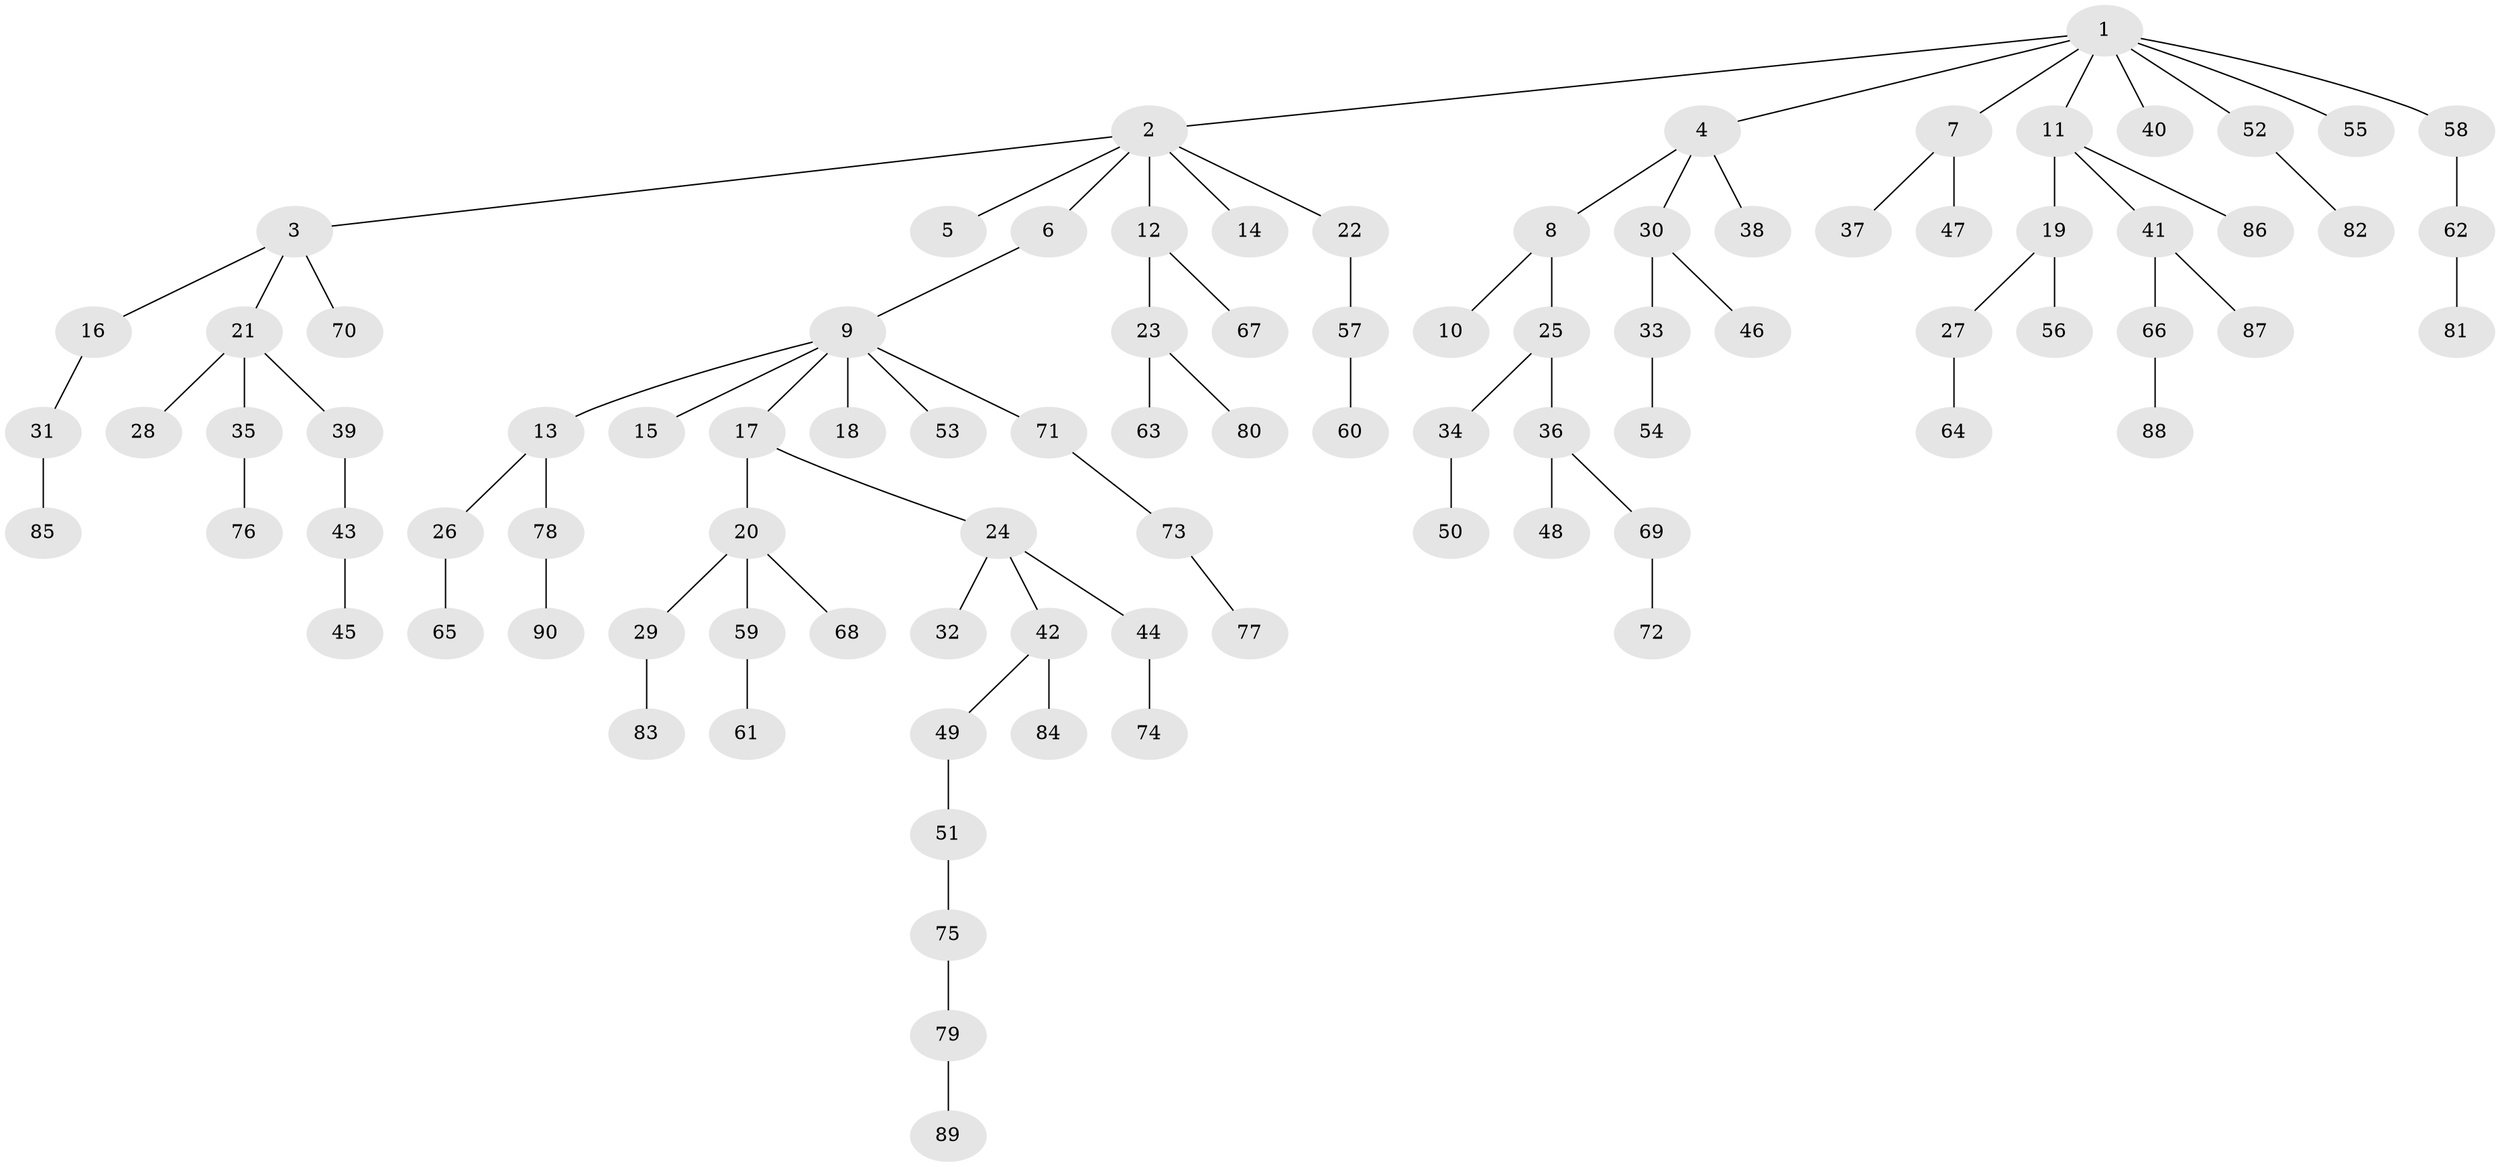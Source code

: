// coarse degree distribution, {10: 0.017543859649122806, 8: 0.017543859649122806, 3: 0.10526315789473684, 5: 0.03508771929824561, 1: 0.5789473684210527, 7: 0.017543859649122806, 2: 0.22807017543859648}
// Generated by graph-tools (version 1.1) at 2025/42/03/06/25 10:42:02]
// undirected, 90 vertices, 89 edges
graph export_dot {
graph [start="1"]
  node [color=gray90,style=filled];
  1;
  2;
  3;
  4;
  5;
  6;
  7;
  8;
  9;
  10;
  11;
  12;
  13;
  14;
  15;
  16;
  17;
  18;
  19;
  20;
  21;
  22;
  23;
  24;
  25;
  26;
  27;
  28;
  29;
  30;
  31;
  32;
  33;
  34;
  35;
  36;
  37;
  38;
  39;
  40;
  41;
  42;
  43;
  44;
  45;
  46;
  47;
  48;
  49;
  50;
  51;
  52;
  53;
  54;
  55;
  56;
  57;
  58;
  59;
  60;
  61;
  62;
  63;
  64;
  65;
  66;
  67;
  68;
  69;
  70;
  71;
  72;
  73;
  74;
  75;
  76;
  77;
  78;
  79;
  80;
  81;
  82;
  83;
  84;
  85;
  86;
  87;
  88;
  89;
  90;
  1 -- 2;
  1 -- 4;
  1 -- 7;
  1 -- 11;
  1 -- 40;
  1 -- 52;
  1 -- 55;
  1 -- 58;
  2 -- 3;
  2 -- 5;
  2 -- 6;
  2 -- 12;
  2 -- 14;
  2 -- 22;
  3 -- 16;
  3 -- 21;
  3 -- 70;
  4 -- 8;
  4 -- 30;
  4 -- 38;
  6 -- 9;
  7 -- 37;
  7 -- 47;
  8 -- 10;
  8 -- 25;
  9 -- 13;
  9 -- 15;
  9 -- 17;
  9 -- 18;
  9 -- 53;
  9 -- 71;
  11 -- 19;
  11 -- 41;
  11 -- 86;
  12 -- 23;
  12 -- 67;
  13 -- 26;
  13 -- 78;
  16 -- 31;
  17 -- 20;
  17 -- 24;
  19 -- 27;
  19 -- 56;
  20 -- 29;
  20 -- 59;
  20 -- 68;
  21 -- 28;
  21 -- 35;
  21 -- 39;
  22 -- 57;
  23 -- 63;
  23 -- 80;
  24 -- 32;
  24 -- 42;
  24 -- 44;
  25 -- 34;
  25 -- 36;
  26 -- 65;
  27 -- 64;
  29 -- 83;
  30 -- 33;
  30 -- 46;
  31 -- 85;
  33 -- 54;
  34 -- 50;
  35 -- 76;
  36 -- 48;
  36 -- 69;
  39 -- 43;
  41 -- 66;
  41 -- 87;
  42 -- 49;
  42 -- 84;
  43 -- 45;
  44 -- 74;
  49 -- 51;
  51 -- 75;
  52 -- 82;
  57 -- 60;
  58 -- 62;
  59 -- 61;
  62 -- 81;
  66 -- 88;
  69 -- 72;
  71 -- 73;
  73 -- 77;
  75 -- 79;
  78 -- 90;
  79 -- 89;
}
